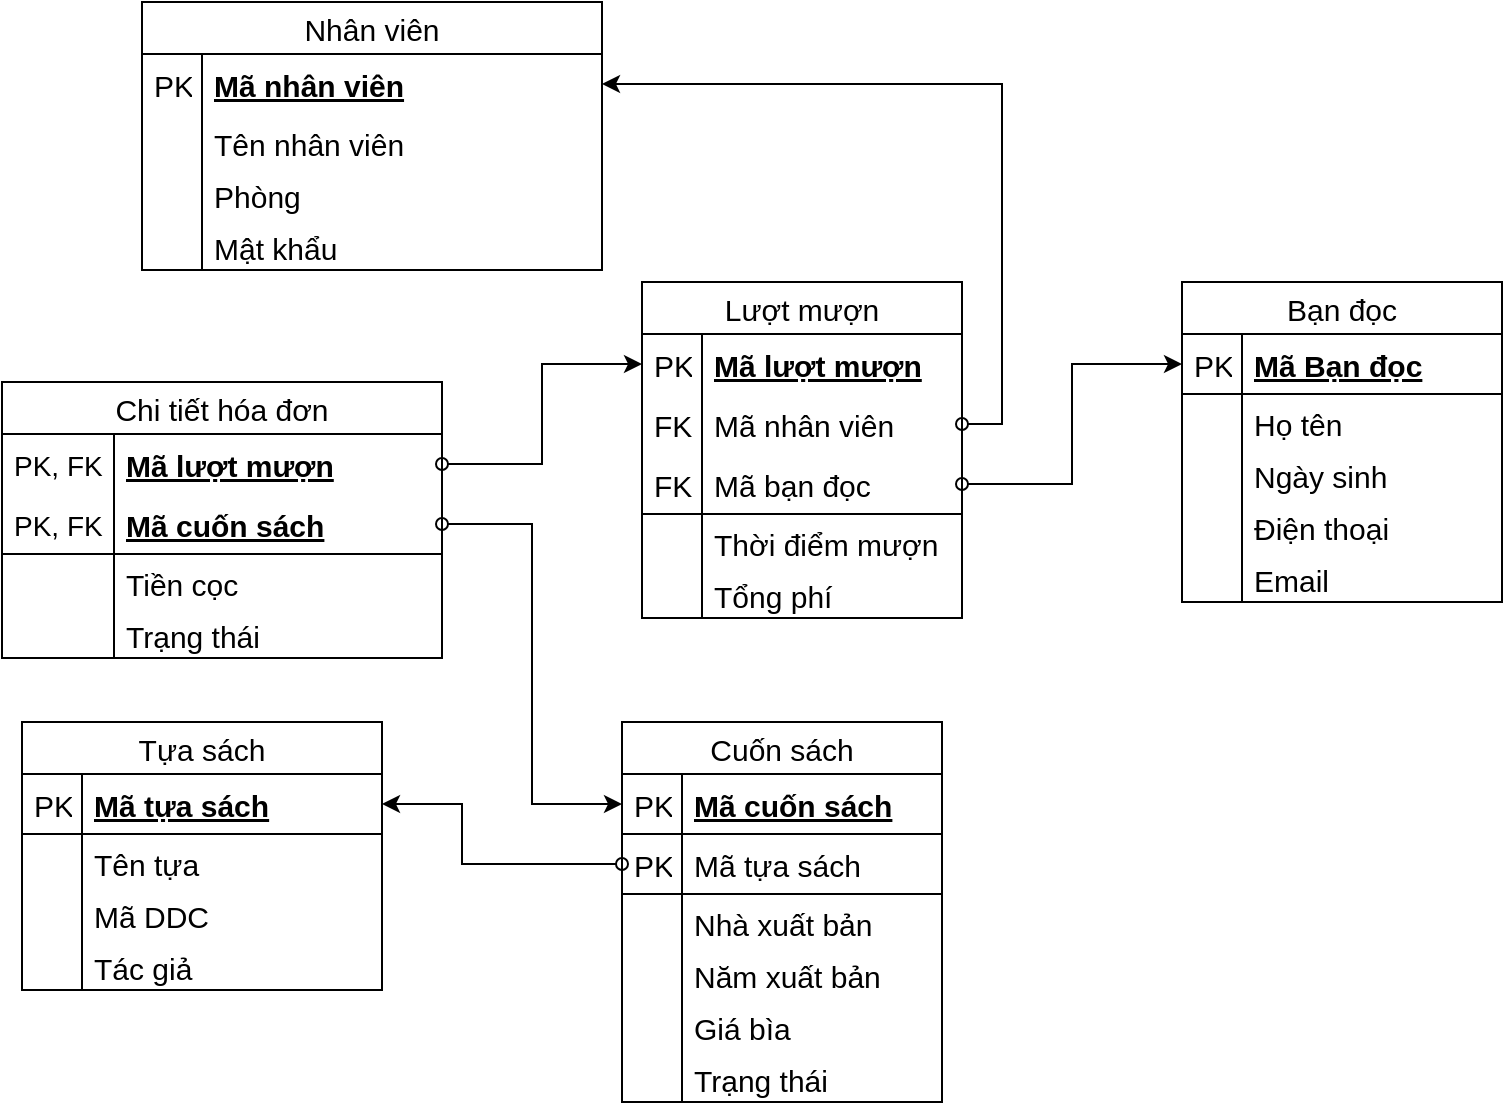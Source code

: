 <mxfile version="13.3.5" type="device"><diagram id="HHlqbG8ceWpFd1o2n3BA" name="Page-1"><mxGraphModel dx="1117" dy="724" grid="1" gridSize="10" guides="1" tooltips="1" connect="1" arrows="1" fold="1" page="1" pageScale="1" pageWidth="1169" pageHeight="827" math="0" shadow="0"><root><mxCell id="0"/><mxCell id="1" parent="0"/><mxCell id="lYgVMY5FFkpVkRePNECp-157" style="edgeStyle=orthogonalEdgeStyle;rounded=0;orthogonalLoop=1;jettySize=auto;html=1;startArrow=oval;startFill=0;fontSize=15;exitX=1;exitY=0.5;exitDx=0;exitDy=0;entryX=1;entryY=0.5;entryDx=0;entryDy=0;" parent="1" source="lYgVMY5FFkpVkRePNECp-153" target="lYgVMY5FFkpVkRePNECp-2" edge="1"><mxGeometry relative="1" as="geometry"><mxPoint x="770" y="210" as="sourcePoint"/><mxPoint x="570" y="100" as="targetPoint"/></mxGeometry></mxCell><mxCell id="lYgVMY5FFkpVkRePNECp-12" value="Bạn đọc" style="swimlane;fontStyle=0;childLayout=stackLayout;horizontal=1;startSize=26;horizontalStack=0;resizeParent=1;resizeParentMax=0;resizeLast=0;collapsible=1;marginBottom=0;align=center;fontSize=15;" parent="1" vertex="1"><mxGeometry x="840" y="240" width="160" height="160" as="geometry"><mxRectangle x="330" y="120" width="70" height="26" as="alternateBounds"/></mxGeometry></mxCell><mxCell id="lYgVMY5FFkpVkRePNECp-13" value="Mã Bạn đọc" style="shape=partialRectangle;top=0;left=0;right=0;bottom=1;align=left;verticalAlign=middle;fillColor=none;spacingLeft=34;spacingRight=4;overflow=hidden;rotatable=0;points=[[0,0.5],[1,0.5]];portConstraint=eastwest;dropTarget=0;fontStyle=5;fontSize=15;" parent="lYgVMY5FFkpVkRePNECp-12" vertex="1"><mxGeometry y="26" width="160" height="30" as="geometry"/></mxCell><mxCell id="lYgVMY5FFkpVkRePNECp-14" value="PK" style="shape=partialRectangle;top=0;left=0;bottom=0;fillColor=none;align=left;verticalAlign=middle;spacingLeft=4;spacingRight=4;overflow=hidden;rotatable=0;points=[];portConstraint=eastwest;part=1;fontSize=15;" parent="lYgVMY5FFkpVkRePNECp-13" vertex="1" connectable="0"><mxGeometry width="30" height="30" as="geometry"/></mxCell><mxCell id="lYgVMY5FFkpVkRePNECp-15" value="Họ tên" style="shape=partialRectangle;top=0;left=0;right=0;bottom=0;align=left;verticalAlign=top;fillColor=none;spacingLeft=34;spacingRight=4;overflow=hidden;rotatable=0;points=[[0,0.5],[1,0.5]];portConstraint=eastwest;dropTarget=0;fontSize=15;" parent="lYgVMY5FFkpVkRePNECp-12" vertex="1"><mxGeometry y="56" width="160" height="26" as="geometry"/></mxCell><mxCell id="lYgVMY5FFkpVkRePNECp-16" value="" style="shape=partialRectangle;top=0;left=0;bottom=0;fillColor=none;align=left;verticalAlign=top;spacingLeft=4;spacingRight=4;overflow=hidden;rotatable=0;points=[];portConstraint=eastwest;part=1;fontSize=15;" parent="lYgVMY5FFkpVkRePNECp-15" vertex="1" connectable="0"><mxGeometry width="30" height="26" as="geometry"/></mxCell><mxCell id="lYgVMY5FFkpVkRePNECp-21" value="Ngày sinh" style="shape=partialRectangle;top=0;left=0;right=0;bottom=0;align=left;verticalAlign=top;fillColor=none;spacingLeft=34;spacingRight=4;overflow=hidden;rotatable=0;points=[[0,0.5],[1,0.5]];portConstraint=eastwest;dropTarget=0;fontSize=15;" parent="lYgVMY5FFkpVkRePNECp-12" vertex="1"><mxGeometry y="82" width="160" height="26" as="geometry"/></mxCell><mxCell id="lYgVMY5FFkpVkRePNECp-22" value="" style="shape=partialRectangle;top=0;left=0;bottom=0;fillColor=none;align=left;verticalAlign=top;spacingLeft=4;spacingRight=4;overflow=hidden;rotatable=0;points=[];portConstraint=eastwest;part=1;fontSize=15;" parent="lYgVMY5FFkpVkRePNECp-21" vertex="1" connectable="0"><mxGeometry width="30" height="26" as="geometry"/></mxCell><mxCell id="lYgVMY5FFkpVkRePNECp-25" value="Điện thoại" style="shape=partialRectangle;top=0;left=0;right=0;bottom=0;align=left;verticalAlign=top;fillColor=none;spacingLeft=34;spacingRight=4;overflow=hidden;rotatable=0;points=[[0,0.5],[1,0.5]];portConstraint=eastwest;dropTarget=0;fontSize=15;" parent="lYgVMY5FFkpVkRePNECp-12" vertex="1"><mxGeometry y="108" width="160" height="26" as="geometry"/></mxCell><mxCell id="lYgVMY5FFkpVkRePNECp-26" value="" style="shape=partialRectangle;top=0;left=0;bottom=0;fillColor=none;align=left;verticalAlign=top;spacingLeft=4;spacingRight=4;overflow=hidden;rotatable=0;points=[];portConstraint=eastwest;part=1;fontSize=15;" parent="lYgVMY5FFkpVkRePNECp-25" vertex="1" connectable="0"><mxGeometry width="30" height="26" as="geometry"/></mxCell><mxCell id="lYgVMY5FFkpVkRePNECp-29" value="Email" style="shape=partialRectangle;top=0;left=0;right=0;bottom=0;align=left;verticalAlign=top;fillColor=none;spacingLeft=34;spacingRight=4;overflow=hidden;rotatable=0;points=[[0,0.5],[1,0.5]];portConstraint=eastwest;dropTarget=0;fontSize=15;" parent="lYgVMY5FFkpVkRePNECp-12" vertex="1"><mxGeometry y="134" width="160" height="26" as="geometry"/></mxCell><mxCell id="lYgVMY5FFkpVkRePNECp-30" value="" style="shape=partialRectangle;top=0;left=0;bottom=0;fillColor=none;align=left;verticalAlign=top;spacingLeft=4;spacingRight=4;overflow=hidden;rotatable=0;points=[];portConstraint=eastwest;part=1;fontSize=15;" parent="lYgVMY5FFkpVkRePNECp-29" vertex="1" connectable="0"><mxGeometry width="30" height="26" as="geometry"/></mxCell><mxCell id="lYgVMY5FFkpVkRePNECp-81" value="Lượt mượn" style="swimlane;fontStyle=0;childLayout=stackLayout;horizontal=1;startSize=26;horizontalStack=0;resizeParent=1;resizeParentMax=0;resizeLast=0;collapsible=1;marginBottom=0;align=center;fontSize=15;" parent="1" vertex="1"><mxGeometry x="570" y="240" width="160" height="168" as="geometry"><mxRectangle x="330" y="120" width="70" height="26" as="alternateBounds"/></mxGeometry></mxCell><mxCell id="lYgVMY5FFkpVkRePNECp-82" value="Mã lượt mượn" style="shape=partialRectangle;top=0;left=0;right=0;bottom=0;align=left;verticalAlign=middle;fillColor=none;spacingLeft=34;spacingRight=4;overflow=hidden;rotatable=0;points=[[0,0.5],[1,0.5]];portConstraint=eastwest;dropTarget=0;fontStyle=5;fontSize=15;" parent="lYgVMY5FFkpVkRePNECp-81" vertex="1"><mxGeometry y="26" width="160" height="30" as="geometry"/></mxCell><mxCell id="lYgVMY5FFkpVkRePNECp-83" value="PK" style="shape=partialRectangle;top=0;left=0;bottom=0;fillColor=none;align=left;verticalAlign=middle;spacingLeft=4;spacingRight=4;overflow=hidden;rotatable=0;points=[];portConstraint=eastwest;part=1;fontSize=15;" parent="lYgVMY5FFkpVkRePNECp-82" vertex="1" connectable="0"><mxGeometry width="30" height="30" as="geometry"/></mxCell><mxCell id="lYgVMY5FFkpVkRePNECp-153" value="Mã nhân viên" style="shape=partialRectangle;top=0;left=0;right=0;bottom=0;align=left;verticalAlign=middle;fillColor=none;spacingLeft=34;spacingRight=4;overflow=hidden;rotatable=0;points=[[0,0.5],[1,0.5]];portConstraint=eastwest;dropTarget=0;fontStyle=0;fontSize=15;" parent="lYgVMY5FFkpVkRePNECp-81" vertex="1"><mxGeometry y="56" width="160" height="30" as="geometry"/></mxCell><mxCell id="lYgVMY5FFkpVkRePNECp-154" value="FK" style="shape=partialRectangle;top=0;left=0;bottom=0;fillColor=none;align=left;verticalAlign=middle;spacingLeft=4;spacingRight=4;overflow=hidden;rotatable=0;points=[];portConstraint=eastwest;part=1;fontSize=15;" parent="lYgVMY5FFkpVkRePNECp-153" vertex="1" connectable="0"><mxGeometry width="30" height="30" as="geometry"/></mxCell><mxCell id="lYgVMY5FFkpVkRePNECp-155" value="Mã bạn đọc" style="shape=partialRectangle;top=0;left=0;right=0;bottom=1;align=left;verticalAlign=middle;fillColor=none;spacingLeft=34;spacingRight=4;overflow=hidden;rotatable=0;points=[[0,0.5],[1,0.5]];portConstraint=eastwest;dropTarget=0;fontStyle=0;fontSize=15;" parent="lYgVMY5FFkpVkRePNECp-81" vertex="1"><mxGeometry y="86" width="160" height="30" as="geometry"/></mxCell><mxCell id="lYgVMY5FFkpVkRePNECp-156" value="FK" style="shape=partialRectangle;top=0;left=0;bottom=0;fillColor=none;align=left;verticalAlign=middle;spacingLeft=4;spacingRight=4;overflow=hidden;rotatable=0;points=[];portConstraint=eastwest;part=1;fontSize=15;" parent="lYgVMY5FFkpVkRePNECp-155" vertex="1" connectable="0"><mxGeometry width="30" height="30" as="geometry"/></mxCell><mxCell id="lYgVMY5FFkpVkRePNECp-86" value="Thời điểm mượn" style="shape=partialRectangle;top=0;left=0;right=0;bottom=0;align=left;verticalAlign=top;fillColor=none;spacingLeft=34;spacingRight=4;overflow=hidden;rotatable=0;points=[[0,0.5],[1,0.5]];portConstraint=eastwest;dropTarget=0;fontSize=15;" parent="lYgVMY5FFkpVkRePNECp-81" vertex="1"><mxGeometry y="116" width="160" height="26" as="geometry"/></mxCell><mxCell id="lYgVMY5FFkpVkRePNECp-87" value="" style="shape=partialRectangle;top=0;left=0;bottom=0;fillColor=none;align=left;verticalAlign=top;spacingLeft=4;spacingRight=4;overflow=hidden;rotatable=0;points=[];portConstraint=eastwest;part=1;fontSize=15;" parent="lYgVMY5FFkpVkRePNECp-86" vertex="1" connectable="0"><mxGeometry width="30" height="26" as="geometry"/></mxCell><mxCell id="t6Fid48Mq6bN-6OpX-xu-1" value="Tổng phí" style="shape=partialRectangle;top=0;left=0;right=0;bottom=0;align=left;verticalAlign=top;fillColor=none;spacingLeft=34;spacingRight=4;overflow=hidden;rotatable=0;points=[[0,0.5],[1,0.5]];portConstraint=eastwest;dropTarget=0;fontSize=15;" vertex="1" parent="lYgVMY5FFkpVkRePNECp-81"><mxGeometry y="142" width="160" height="26" as="geometry"/></mxCell><mxCell id="t6Fid48Mq6bN-6OpX-xu-2" value="" style="shape=partialRectangle;top=0;left=0;bottom=0;fillColor=none;align=left;verticalAlign=top;spacingLeft=4;spacingRight=4;overflow=hidden;rotatable=0;points=[];portConstraint=eastwest;part=1;fontSize=15;" vertex="1" connectable="0" parent="t6Fid48Mq6bN-6OpX-xu-1"><mxGeometry width="30" height="26" as="geometry"/></mxCell><mxCell id="lYgVMY5FFkpVkRePNECp-158" style="edgeStyle=orthogonalEdgeStyle;rounded=0;orthogonalLoop=1;jettySize=auto;html=1;entryX=0;entryY=0.5;entryDx=0;entryDy=0;startArrow=oval;startFill=0;fontSize=15;" parent="1" source="lYgVMY5FFkpVkRePNECp-155" target="lYgVMY5FFkpVkRePNECp-13" edge="1"><mxGeometry relative="1" as="geometry"/></mxCell><mxCell id="lYgVMY5FFkpVkRePNECp-1" value="Nhân viên" style="swimlane;fontStyle=0;childLayout=stackLayout;horizontal=1;startSize=26;horizontalStack=0;resizeParent=1;resizeParentMax=0;resizeLast=0;collapsible=1;marginBottom=0;align=center;fontSize=15;" parent="1" vertex="1"><mxGeometry x="320" y="100" width="230" height="134" as="geometry"><mxRectangle x="330" y="120" width="70" height="26" as="alternateBounds"/></mxGeometry></mxCell><mxCell id="lYgVMY5FFkpVkRePNECp-2" value="Mã nhân viên" style="shape=partialRectangle;top=0;left=0;right=0;bottom=0;align=left;verticalAlign=middle;fillColor=none;spacingLeft=34;spacingRight=4;overflow=hidden;rotatable=0;points=[[0,0.5],[1,0.5]];portConstraint=eastwest;dropTarget=0;fontStyle=5;fontSize=15;" parent="lYgVMY5FFkpVkRePNECp-1" vertex="1"><mxGeometry y="26" width="230" height="30" as="geometry"/></mxCell><mxCell id="lYgVMY5FFkpVkRePNECp-3" value="PK" style="shape=partialRectangle;top=0;left=0;bottom=0;fillColor=none;align=left;verticalAlign=middle;spacingLeft=4;spacingRight=4;overflow=hidden;rotatable=0;points=[];portConstraint=eastwest;part=1;fontSize=15;" parent="lYgVMY5FFkpVkRePNECp-2" vertex="1" connectable="0"><mxGeometry width="30" height="30" as="geometry"/></mxCell><mxCell id="lYgVMY5FFkpVkRePNECp-4" value="Tên nhân viên" style="shape=partialRectangle;top=0;left=0;right=0;bottom=0;align=left;verticalAlign=top;fillColor=none;spacingLeft=34;spacingRight=4;overflow=hidden;rotatable=0;points=[[0,0.5],[1,0.5]];portConstraint=eastwest;dropTarget=0;fontSize=15;" parent="lYgVMY5FFkpVkRePNECp-1" vertex="1"><mxGeometry y="56" width="230" height="26" as="geometry"/></mxCell><mxCell id="lYgVMY5FFkpVkRePNECp-5" value="" style="shape=partialRectangle;top=0;left=0;bottom=0;fillColor=none;align=left;verticalAlign=top;spacingLeft=4;spacingRight=4;overflow=hidden;rotatable=0;points=[];portConstraint=eastwest;part=1;fontSize=15;" parent="lYgVMY5FFkpVkRePNECp-4" vertex="1" connectable="0"><mxGeometry width="30" height="26" as="geometry"/></mxCell><mxCell id="lYgVMY5FFkpVkRePNECp-6" value="Phòng" style="shape=partialRectangle;top=0;left=0;right=0;bottom=0;align=left;verticalAlign=top;fillColor=none;spacingLeft=34;spacingRight=4;overflow=hidden;rotatable=0;points=[[0,0.5],[1,0.5]];portConstraint=eastwest;dropTarget=0;fontSize=15;" parent="lYgVMY5FFkpVkRePNECp-1" vertex="1"><mxGeometry y="82" width="230" height="26" as="geometry"/></mxCell><mxCell id="lYgVMY5FFkpVkRePNECp-7" value="" style="shape=partialRectangle;top=0;left=0;bottom=0;fillColor=none;align=left;verticalAlign=top;spacingLeft=4;spacingRight=4;overflow=hidden;rotatable=0;points=[];portConstraint=eastwest;part=1;fontSize=15;" parent="lYgVMY5FFkpVkRePNECp-6" vertex="1" connectable="0"><mxGeometry width="30" height="26" as="geometry"/></mxCell><mxCell id="vc8Jza9hG9Apl_9bSVct-1" value="Mật khẩu" style="shape=partialRectangle;top=0;left=0;right=0;bottom=0;align=left;verticalAlign=top;fillColor=none;spacingLeft=34;spacingRight=4;overflow=hidden;rotatable=0;points=[[0,0.5],[1,0.5]];portConstraint=eastwest;dropTarget=0;fontSize=15;" parent="lYgVMY5FFkpVkRePNECp-1" vertex="1"><mxGeometry y="108" width="230" height="26" as="geometry"/></mxCell><mxCell id="vc8Jza9hG9Apl_9bSVct-2" value="" style="shape=partialRectangle;top=0;left=0;bottom=0;fillColor=none;align=left;verticalAlign=top;spacingLeft=4;spacingRight=4;overflow=hidden;rotatable=0;points=[];portConstraint=eastwest;part=1;fontSize=15;" parent="vc8Jza9hG9Apl_9bSVct-1" vertex="1" connectable="0"><mxGeometry width="30" height="26" as="geometry"/></mxCell><mxCell id="lYgVMY5FFkpVkRePNECp-168" value="Chi tiết hóa đơn" style="swimlane;fontStyle=0;childLayout=stackLayout;horizontal=1;startSize=26;horizontalStack=0;resizeParent=1;resizeParentMax=0;resizeLast=0;collapsible=1;marginBottom=0;align=center;fontSize=15;" parent="1" vertex="1"><mxGeometry x="250" y="290" width="220" height="138" as="geometry"/></mxCell><mxCell id="lYgVMY5FFkpVkRePNECp-169" value="Mã lượt mượn" style="shape=partialRectangle;top=0;left=0;right=0;bottom=0;align=left;verticalAlign=middle;fillColor=none;spacingLeft=60;spacingRight=4;overflow=hidden;rotatable=0;points=[[0,0.5],[1,0.5]];portConstraint=eastwest;dropTarget=0;fontStyle=5;fontSize=15;" parent="lYgVMY5FFkpVkRePNECp-168" vertex="1"><mxGeometry y="26" width="220" height="30" as="geometry"/></mxCell><mxCell id="lYgVMY5FFkpVkRePNECp-170" value="PK, FK" style="shape=partialRectangle;fontStyle=0;top=0;left=0;bottom=0;fillColor=none;align=left;verticalAlign=middle;spacingLeft=4;spacingRight=4;overflow=hidden;rotatable=0;points=[];portConstraint=eastwest;part=1;fontSize=14;" parent="lYgVMY5FFkpVkRePNECp-169" vertex="1" connectable="0"><mxGeometry width="56" height="30" as="geometry"/></mxCell><mxCell id="lYgVMY5FFkpVkRePNECp-173" value="Mã cuốn sách" style="shape=partialRectangle;top=0;left=0;right=0;bottom=0;align=left;verticalAlign=middle;fillColor=none;spacingLeft=60;spacingRight=4;overflow=hidden;rotatable=0;points=[[0,0.5],[1,0.5]];portConstraint=eastwest;dropTarget=0;fontStyle=5;fontSize=15;" parent="lYgVMY5FFkpVkRePNECp-168" vertex="1"><mxGeometry y="56" width="220" height="30" as="geometry"/></mxCell><mxCell id="lYgVMY5FFkpVkRePNECp-174" value="PK, FK" style="shape=partialRectangle;fontStyle=0;top=0;left=0;bottom=0;fillColor=none;align=left;verticalAlign=middle;spacingLeft=4;spacingRight=4;overflow=hidden;rotatable=0;points=[];portConstraint=eastwest;part=1;fontSize=14;" parent="lYgVMY5FFkpVkRePNECp-173" vertex="1" connectable="0"><mxGeometry width="56" height="30" as="geometry"/></mxCell><mxCell id="lYgVMY5FFkpVkRePNECp-171" value="Tiền cọc" style="shape=partialRectangle;top=1;left=0;right=0;bottom=0;align=left;verticalAlign=top;fillColor=none;spacingLeft=60;spacingRight=4;overflow=hidden;rotatable=0;points=[[0,0.5],[1,0.5]];portConstraint=eastwest;dropTarget=0;fontSize=15;" parent="lYgVMY5FFkpVkRePNECp-168" vertex="1"><mxGeometry y="86" width="220" height="26" as="geometry"/></mxCell><mxCell id="lYgVMY5FFkpVkRePNECp-172" value="" style="shape=partialRectangle;top=0;left=0;bottom=0;fillColor=none;align=left;verticalAlign=top;spacingLeft=4;spacingRight=4;overflow=hidden;rotatable=0;points=[];portConstraint=eastwest;part=1;fontSize=15;" parent="lYgVMY5FFkpVkRePNECp-171" vertex="1" connectable="0"><mxGeometry width="56" height="26" as="geometry"/></mxCell><mxCell id="lYgVMY5FFkpVkRePNECp-177" value="Trạng thái" style="shape=partialRectangle;top=0;left=0;right=0;bottom=0;align=left;verticalAlign=top;fillColor=none;spacingLeft=60;spacingRight=4;overflow=hidden;rotatable=0;points=[[0,0.5],[1,0.5]];portConstraint=eastwest;dropTarget=0;fontSize=15;" parent="lYgVMY5FFkpVkRePNECp-168" vertex="1"><mxGeometry y="112" width="220" height="26" as="geometry"/></mxCell><mxCell id="lYgVMY5FFkpVkRePNECp-178" value="" style="shape=partialRectangle;top=0;left=0;bottom=0;fillColor=none;align=left;verticalAlign=top;spacingLeft=4;spacingRight=4;overflow=hidden;rotatable=0;points=[];portConstraint=eastwest;part=1;fontSize=15;" parent="lYgVMY5FFkpVkRePNECp-177" vertex="1" connectable="0"><mxGeometry width="56" height="26" as="geometry"/></mxCell><mxCell id="lYgVMY5FFkpVkRePNECp-179" style="edgeStyle=orthogonalEdgeStyle;rounded=0;orthogonalLoop=1;jettySize=auto;html=1;entryX=0;entryY=0.5;entryDx=0;entryDy=0;startArrow=oval;startFill=0;fontSize=14;" parent="1" source="lYgVMY5FFkpVkRePNECp-169" target="lYgVMY5FFkpVkRePNECp-82" edge="1"><mxGeometry relative="1" as="geometry"/></mxCell><mxCell id="lYgVMY5FFkpVkRePNECp-180" style="edgeStyle=orthogonalEdgeStyle;rounded=0;orthogonalLoop=1;jettySize=auto;html=1;entryX=0;entryY=0.5;entryDx=0;entryDy=0;startArrow=oval;startFill=0;fontSize=14;" parent="1" source="lYgVMY5FFkpVkRePNECp-173" target="lYgVMY5FFkpVkRePNECp-47" edge="1"><mxGeometry relative="1" as="geometry"/></mxCell><mxCell id="lYgVMY5FFkpVkRePNECp-46" value="Cuốn sách" style="swimlane;fontStyle=0;childLayout=stackLayout;horizontal=1;startSize=26;horizontalStack=0;resizeParent=1;resizeParentMax=0;resizeLast=0;collapsible=1;marginBottom=0;align=center;fontSize=15;" parent="1" vertex="1"><mxGeometry x="560" y="460" width="160" height="190" as="geometry"><mxRectangle x="330" y="120" width="70" height="26" as="alternateBounds"/></mxGeometry></mxCell><mxCell id="lYgVMY5FFkpVkRePNECp-47" value="Mã cuốn sách" style="shape=partialRectangle;top=0;left=0;right=0;bottom=1;align=left;verticalAlign=middle;fillColor=none;spacingLeft=34;spacingRight=4;overflow=hidden;rotatable=0;points=[[0,0.5],[1,0.5]];portConstraint=eastwest;dropTarget=0;fontStyle=5;fontSize=15;" parent="lYgVMY5FFkpVkRePNECp-46" vertex="1"><mxGeometry y="26" width="160" height="30" as="geometry"/></mxCell><mxCell id="lYgVMY5FFkpVkRePNECp-48" value="PK" style="shape=partialRectangle;top=0;left=0;bottom=0;fillColor=none;align=left;verticalAlign=middle;spacingLeft=4;spacingRight=4;overflow=hidden;rotatable=0;points=[];portConstraint=eastwest;part=1;fontSize=15;" parent="lYgVMY5FFkpVkRePNECp-47" vertex="1" connectable="0"><mxGeometry width="30" height="30" as="geometry"/></mxCell><mxCell id="t6Fid48Mq6bN-6OpX-xu-3" value="Mã tựa sách" style="shape=partialRectangle;top=0;left=0;right=0;bottom=1;align=left;verticalAlign=middle;fillColor=none;spacingLeft=34;spacingRight=4;overflow=hidden;rotatable=0;points=[[0,0.5],[1,0.5]];portConstraint=eastwest;dropTarget=0;fontStyle=0;fontSize=15;" vertex="1" parent="lYgVMY5FFkpVkRePNECp-46"><mxGeometry y="56" width="160" height="30" as="geometry"/></mxCell><mxCell id="t6Fid48Mq6bN-6OpX-xu-4" value="PK" style="shape=partialRectangle;top=0;left=0;bottom=0;fillColor=none;align=left;verticalAlign=middle;spacingLeft=4;spacingRight=4;overflow=hidden;rotatable=0;points=[];portConstraint=eastwest;part=1;fontSize=15;" vertex="1" connectable="0" parent="t6Fid48Mq6bN-6OpX-xu-3"><mxGeometry width="30" height="30" as="geometry"/></mxCell><mxCell id="lYgVMY5FFkpVkRePNECp-49" value="Nhà xuất bản" style="shape=partialRectangle;top=0;left=0;right=0;bottom=0;align=left;verticalAlign=top;fillColor=none;spacingLeft=34;spacingRight=4;overflow=hidden;rotatable=0;points=[[0,0.5],[1,0.5]];portConstraint=eastwest;dropTarget=0;fontSize=15;" parent="lYgVMY5FFkpVkRePNECp-46" vertex="1"><mxGeometry y="86" width="160" height="26" as="geometry"/></mxCell><mxCell id="lYgVMY5FFkpVkRePNECp-50" value="" style="shape=partialRectangle;top=0;left=0;bottom=0;fillColor=none;align=left;verticalAlign=top;spacingLeft=4;spacingRight=4;overflow=hidden;rotatable=0;points=[];portConstraint=eastwest;part=1;fontSize=15;" parent="lYgVMY5FFkpVkRePNECp-49" vertex="1" connectable="0"><mxGeometry width="30" height="26" as="geometry"/></mxCell><mxCell id="lYgVMY5FFkpVkRePNECp-51" value="Năm xuất bản" style="shape=partialRectangle;top=0;left=0;right=0;bottom=0;align=left;verticalAlign=top;fillColor=none;spacingLeft=34;spacingRight=4;overflow=hidden;rotatable=0;points=[[0,0.5],[1,0.5]];portConstraint=eastwest;dropTarget=0;fontSize=15;" parent="lYgVMY5FFkpVkRePNECp-46" vertex="1"><mxGeometry y="112" width="160" height="26" as="geometry"/></mxCell><mxCell id="lYgVMY5FFkpVkRePNECp-52" value="" style="shape=partialRectangle;top=0;left=0;bottom=0;fillColor=none;align=left;verticalAlign=top;spacingLeft=4;spacingRight=4;overflow=hidden;rotatable=0;points=[];portConstraint=eastwest;part=1;fontSize=15;" parent="lYgVMY5FFkpVkRePNECp-51" vertex="1" connectable="0"><mxGeometry width="30" height="26" as="geometry"/></mxCell><mxCell id="lYgVMY5FFkpVkRePNECp-53" value="Giá bìa" style="shape=partialRectangle;top=0;left=0;right=0;bottom=0;align=left;verticalAlign=top;fillColor=none;spacingLeft=34;spacingRight=4;overflow=hidden;rotatable=0;points=[[0,0.5],[1,0.5]];portConstraint=eastwest;dropTarget=0;fontSize=15;" parent="lYgVMY5FFkpVkRePNECp-46" vertex="1"><mxGeometry y="138" width="160" height="26" as="geometry"/></mxCell><mxCell id="lYgVMY5FFkpVkRePNECp-54" value="" style="shape=partialRectangle;top=0;left=0;bottom=0;fillColor=none;align=left;verticalAlign=top;spacingLeft=4;spacingRight=4;overflow=hidden;rotatable=0;points=[];portConstraint=eastwest;part=1;fontSize=15;" parent="lYgVMY5FFkpVkRePNECp-53" vertex="1" connectable="0"><mxGeometry width="30" height="26" as="geometry"/></mxCell><mxCell id="t6Fid48Mq6bN-6OpX-xu-5" value="Trạng thái" style="shape=partialRectangle;top=0;left=0;right=0;bottom=0;align=left;verticalAlign=top;fillColor=none;spacingLeft=34;spacingRight=4;overflow=hidden;rotatable=0;points=[[0,0.5],[1,0.5]];portConstraint=eastwest;dropTarget=0;fontSize=15;" vertex="1" parent="lYgVMY5FFkpVkRePNECp-46"><mxGeometry y="164" width="160" height="26" as="geometry"/></mxCell><mxCell id="t6Fid48Mq6bN-6OpX-xu-6" value="" style="shape=partialRectangle;top=0;left=0;bottom=0;fillColor=none;align=left;verticalAlign=top;spacingLeft=4;spacingRight=4;overflow=hidden;rotatable=0;points=[];portConstraint=eastwest;part=1;fontSize=15;" vertex="1" connectable="0" parent="t6Fid48Mq6bN-6OpX-xu-5"><mxGeometry width="30" height="26" as="geometry"/></mxCell><mxCell id="t6Fid48Mq6bN-6OpX-xu-7" style="edgeStyle=orthogonalEdgeStyle;rounded=0;orthogonalLoop=1;jettySize=auto;html=1;entryX=1;entryY=0.5;entryDx=0;entryDy=0;startArrow=oval;startFill=0;fontSize=14;exitX=0;exitY=0.5;exitDx=0;exitDy=0;" edge="1" parent="1" source="t6Fid48Mq6bN-6OpX-xu-3" target="lYgVMY5FFkpVkRePNECp-32"><mxGeometry relative="1" as="geometry"><mxPoint x="480" y="371" as="sourcePoint"/><mxPoint x="570" y="511" as="targetPoint"/><Array as="points"><mxPoint x="480" y="531"/><mxPoint x="480" y="501"/></Array></mxGeometry></mxCell><mxCell id="lYgVMY5FFkpVkRePNECp-31" value="Tựa sách" style="swimlane;fontStyle=0;childLayout=stackLayout;horizontal=1;startSize=26;horizontalStack=0;resizeParent=1;resizeParentMax=0;resizeLast=0;collapsible=1;marginBottom=0;align=center;fontSize=15;" parent="1" vertex="1"><mxGeometry x="260" y="460" width="180" height="134" as="geometry"><mxRectangle x="330" y="120" width="70" height="26" as="alternateBounds"/></mxGeometry></mxCell><mxCell id="lYgVMY5FFkpVkRePNECp-32" value="Mã tựa sách" style="shape=partialRectangle;top=0;left=0;right=0;bottom=1;align=left;verticalAlign=middle;fillColor=none;spacingLeft=34;spacingRight=4;overflow=hidden;rotatable=0;points=[[0,0.5],[1,0.5]];portConstraint=eastwest;dropTarget=0;fontStyle=5;fontSize=15;" parent="lYgVMY5FFkpVkRePNECp-31" vertex="1"><mxGeometry y="26" width="180" height="30" as="geometry"/></mxCell><mxCell id="lYgVMY5FFkpVkRePNECp-33" value="PK" style="shape=partialRectangle;top=0;left=0;bottom=0;fillColor=none;align=left;verticalAlign=middle;spacingLeft=4;spacingRight=4;overflow=hidden;rotatable=0;points=[];portConstraint=eastwest;part=1;fontSize=15;" parent="lYgVMY5FFkpVkRePNECp-32" vertex="1" connectable="0"><mxGeometry width="30" height="30" as="geometry"/></mxCell><mxCell id="lYgVMY5FFkpVkRePNECp-34" value="Tên tựa" style="shape=partialRectangle;top=0;left=0;right=0;bottom=0;align=left;verticalAlign=top;fillColor=none;spacingLeft=34;spacingRight=4;overflow=hidden;rotatable=0;points=[[0,0.5],[1,0.5]];portConstraint=eastwest;dropTarget=0;fontSize=15;" parent="lYgVMY5FFkpVkRePNECp-31" vertex="1"><mxGeometry y="56" width="180" height="26" as="geometry"/></mxCell><mxCell id="lYgVMY5FFkpVkRePNECp-35" value="" style="shape=partialRectangle;top=0;left=0;bottom=0;fillColor=none;align=left;verticalAlign=top;spacingLeft=4;spacingRight=4;overflow=hidden;rotatable=0;points=[];portConstraint=eastwest;part=1;fontSize=15;" parent="lYgVMY5FFkpVkRePNECp-34" vertex="1" connectable="0"><mxGeometry width="30" height="26" as="geometry"/></mxCell><mxCell id="lYgVMY5FFkpVkRePNECp-36" value="Mã DDC" style="shape=partialRectangle;top=0;left=0;right=0;bottom=0;align=left;verticalAlign=top;fillColor=none;spacingLeft=34;spacingRight=4;overflow=hidden;rotatable=0;points=[[0,0.5],[1,0.5]];portConstraint=eastwest;dropTarget=0;fontSize=15;" parent="lYgVMY5FFkpVkRePNECp-31" vertex="1"><mxGeometry y="82" width="180" height="26" as="geometry"/></mxCell><mxCell id="lYgVMY5FFkpVkRePNECp-37" value="" style="shape=partialRectangle;top=0;left=0;bottom=0;fillColor=none;align=left;verticalAlign=top;spacingLeft=4;spacingRight=4;overflow=hidden;rotatable=0;points=[];portConstraint=eastwest;part=1;fontSize=15;" parent="lYgVMY5FFkpVkRePNECp-36" vertex="1" connectable="0"><mxGeometry width="30" height="26" as="geometry"/></mxCell><mxCell id="lYgVMY5FFkpVkRePNECp-38" value="Tác giả" style="shape=partialRectangle;top=0;left=0;right=0;bottom=0;align=left;verticalAlign=top;fillColor=none;spacingLeft=34;spacingRight=4;overflow=hidden;rotatable=0;points=[[0,0.5],[1,0.5]];portConstraint=eastwest;dropTarget=0;fontSize=15;" parent="lYgVMY5FFkpVkRePNECp-31" vertex="1"><mxGeometry y="108" width="180" height="26" as="geometry"/></mxCell><mxCell id="lYgVMY5FFkpVkRePNECp-39" value="" style="shape=partialRectangle;top=0;left=0;bottom=0;fillColor=none;align=left;verticalAlign=top;spacingLeft=4;spacingRight=4;overflow=hidden;rotatable=0;points=[];portConstraint=eastwest;part=1;fontSize=15;" parent="lYgVMY5FFkpVkRePNECp-38" vertex="1" connectable="0"><mxGeometry width="30" height="26" as="geometry"/></mxCell></root></mxGraphModel></diagram></mxfile>